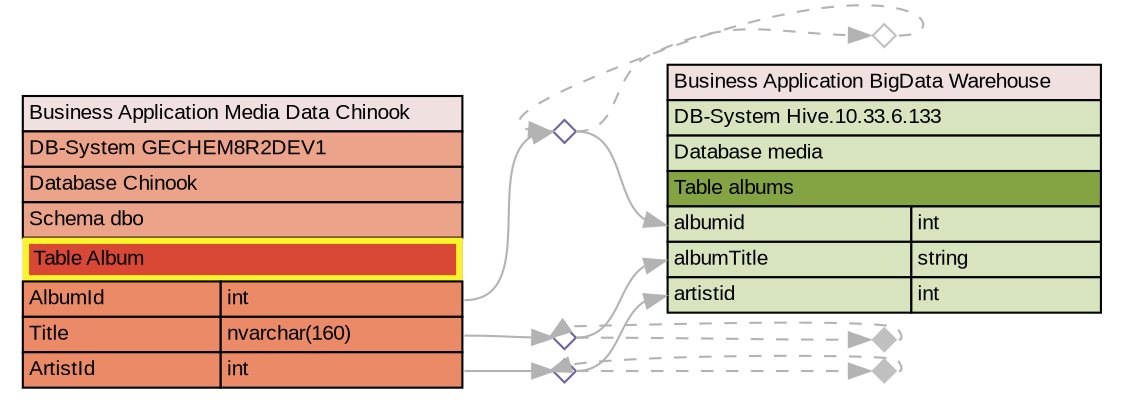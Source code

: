 digraph G {
rankdir="LR"; bgcolor="transparent"; penwidth="0.1"; nodesep="0.05"; pad="0.014"; margin="0.02,0.02";
 node [tooltip=" " fontsize="10", fontname="Arial", fontcolor="black", color="black", shape="plaintext", style="filled", fillcolor="white", fixedsize="false"];
 edge [tooltip=" " fontsize="10", fontname="Arial", fontcolor="black", color="grey70"];
_5 [ shape="diamond" height="0.15" width="0.15" fixedsize="true" tooltip=" " label=<<table href="[&amp;apos;2859464&amp;apos;,&amp;apos;_top&amp;apos;]" target="_blank" tooltip="Transformation-Map AlbumId TO AlbumId" border="0" cellborder="0" cellpadding="1.5"><tr><td port="0">&#160;</td></tr></table>> color="#6F619D"];
_7 [ shape="diamond" height="0.15" width="0.15" fixedsize="true" tooltip=" " label=<<table href="[&amp;apos;2904695&amp;apos;,&amp;apos;_top&amp;apos;]" target="_blank" tooltip="Stitching Element Link |Album TO albums|2859463|sti_struct|2859463|Album TO albums|.|AlbumId TO AlbumId|2859464|stitch|2859464|AlbumId TO AlbumId|" border="0" cellborder="0" cellpadding="1.5"><tr><td port="0">&#160;</td></tr></table>> color="gray"];
_10 [ shape="diamond" height="0.15" width="0.15" fixedsize="true" tooltip=" " label=<<table href="[&amp;apos;2859466&amp;apos;,&amp;apos;_top&amp;apos;]" target="_blank" tooltip="Transformation-Map Title TO Title" border="0" cellborder="0" cellpadding="1.5"><tr><td port="0">&#160;</td></tr></table>> color="#6F619D"];
_12 [ shape="diamond" height="0.15" width="0.15" fixedsize="true" tooltip=" " label=<<table href="[&amp;apos;2904697&amp;apos;,&amp;apos;_top&amp;apos;]" target="_blank" tooltip="Stitching Element Link |Album TO albums|2859463|sti_struct|2859463|Album TO albums|.|Title TO Title|2859466|stitch|2859466|Title TO Title|&amp;#10;Identical Names" border="0" cellborder="0" cellpadding="1.5"><tr><td port="0">&#160;</td></tr></table>> fillcolor="gray" color="gray"];
_15 [ shape="diamond" height="0.15" width="0.15" fixedsize="true" tooltip=" " label=<<table href="[&amp;apos;2859465&amp;apos;,&amp;apos;_top&amp;apos;]" target="_blank" tooltip="Transformation-Map ArtistId TO ArtistId" border="0" cellborder="0" cellpadding="1.5"><tr><td port="0">&#160;</td></tr></table>> color="#6F619D"];
_17 [ shape="diamond" height="0.15" width="0.15" fixedsize="true" tooltip=" " label=<<table href="[&amp;apos;2904696&amp;apos;,&amp;apos;_top&amp;apos;]" target="_blank" tooltip="Stitching Element Link |Album TO albums|2859463|sti_struct|2859463|Album TO albums|.|ArtistId TO ArtistId|2859465|stitch|2859465|ArtistId TO ArtistId|&amp;#10;Identical Names" border="0" cellborder="0" cellpadding="1.5"><tr><td port="0">&#160;</td></tr></table>> fillcolor="gray" color="gray"];
_2147483647 [label=<<table cellspacing="0" border="0" cellborder="1">
<tr><td align="left" href="" bgcolor="#F0E0E0" colspan="2" tooltip="Business Application Media Data Chinook">Business Application Media Data Chinook       </td></tr>
<tr><td align="left" href="" bgcolor="#EBA389" colspan="2" tooltip="DB-System GECHEM8R2DEV1">DB-System GECHEM8R2DEV1    </td></tr>
<tr><td align="left" href="" bgcolor="#EBA389" colspan="2" tooltip="Database GECHEM8R2DEV1.Chinook">Database Chinook   </td></tr>
<tr><td align="left" href="" bgcolor="#EBA389" colspan="2" tooltip="Schema Chinook.dbo">Schema dbo  </td></tr>
<tr><td port="0" href="[&amp;apos;1401317&amp;apos;,&amp;apos;_top&amp;apos;]" target="_blank" bgcolor="#D94835" tooltip="Table | View dbo.Album" border="3" color="#FAF42A" colspan="2" align="left">Table Album  </td></tr>
<tr><td port="L1" href="[&amp;apos;1401412&amp;apos;,&amp;apos;_top&amp;apos;]" target="_blank" align="left" bgcolor="#EB8A66" tooltip="Column Album.AlbumId">AlbumId </td><td port="R1" align="left" bgcolor="#EB8A66" href="" tooltip="Column int">int</td></tr>
<tr><td port="L2" href="[&amp;apos;1401413&amp;apos;,&amp;apos;_top&amp;apos;]" target="_blank" align="left" bgcolor="#EB8A66" tooltip="Column Album.Title">Title </td><td port="R2" align="left" bgcolor="#EB8A66" href="" tooltip="Column nvarchar">nvarchar(160)</td></tr>
<tr><td port="L3" href="[&amp;apos;1401414&amp;apos;,&amp;apos;_top&amp;apos;]" target="_blank" align="left" bgcolor="#EB8A66" tooltip="Column Album.ArtistId">ArtistId </td><td port="R3" align="left" bgcolor="#EB8A66" href="" tooltip="Column int">int</td></tr>
</table>>];
_2147483646 [label=<<table cellspacing="0" border="0" cellborder="1">
<tr><td align="left" href="" bgcolor="#F0E0E0" colspan="2" tooltip="Business Application BigData Warehouse">Business Application BigData Warehouse       </td></tr>
<tr><td align="left" href="" bgcolor="#d7e4bd" colspan="2" tooltip="DB-System Hive.10.33.6.133">DB-System Hive.10.33.6.133     </td></tr>
<tr><td align="left" href="" bgcolor="#d7e4bd" colspan="2" tooltip="Database Hive.10.33.6.133.media">Database media  </td></tr>
<tr><td port="0" href="[&amp;apos;1127225&amp;apos;,&amp;apos;_top&amp;apos;]" target="_blank" bgcolor="#84a343" tooltip="Table | View media.albums" colspan="2" align="left">Table albums  </td></tr>
<tr><td port="L6" href="[&amp;apos;1127227&amp;apos;,&amp;apos;_top&amp;apos;]" target="_blank" align="left" bgcolor="#d7e4bd" tooltip="Column albums.albumid">albumid </td><td port="R6" align="left" bgcolor="#d7e4bd" href="" tooltip="Column int">int</td></tr>
<tr><td port="L11" href="[&amp;apos;2874895&amp;apos;,&amp;apos;_top&amp;apos;]" target="_blank" align="left" bgcolor="#d7e4bd" tooltip="Column albums.albumTitle">albumTitle  </td><td port="R11" align="left" bgcolor="#d7e4bd" href="" tooltip="Column string">string</td></tr>
<tr><td port="L16" href="[&amp;apos;1127226&amp;apos;,&amp;apos;_top&amp;apos;]" target="_blank" align="left" bgcolor="#d7e4bd" tooltip="Column albums.artistid">artistid </td><td port="R16" align="left" bgcolor="#d7e4bd" href="" tooltip="Column int">int</td></tr>
</table>>];
_2147483647:R1:e -> _5:w [ labeltooltip=" " label=""];
_5:e -> _2147483646:L6:w [ labeltooltip=" " label=""];
_5:e -> _7:w [style="dashed" labeltooltip=" " label=""];
_7:e -> _5:w [style="dashed" labeltooltip=" " label=""];
_2147483647:R2:e -> _10:w [ labeltooltip=" " label=""];
_10:e -> _2147483646:L11:w [ labeltooltip=" " label=""];
_10:e -> _12:w [style="dashed" labeltooltip=" " label=""];
_12:e -> _10:w [style="dashed" labeltooltip=" " label=""];
_2147483647:R3:e -> _15:w [ labeltooltip=" " label=""];
_15:e -> _2147483646:L16:w [ labeltooltip=" " label=""];
_15:e -> _17:w [style="dashed" labeltooltip=" " label=""];
_17:e -> _15:w [style="dashed" labeltooltip=" " label=""];
}
